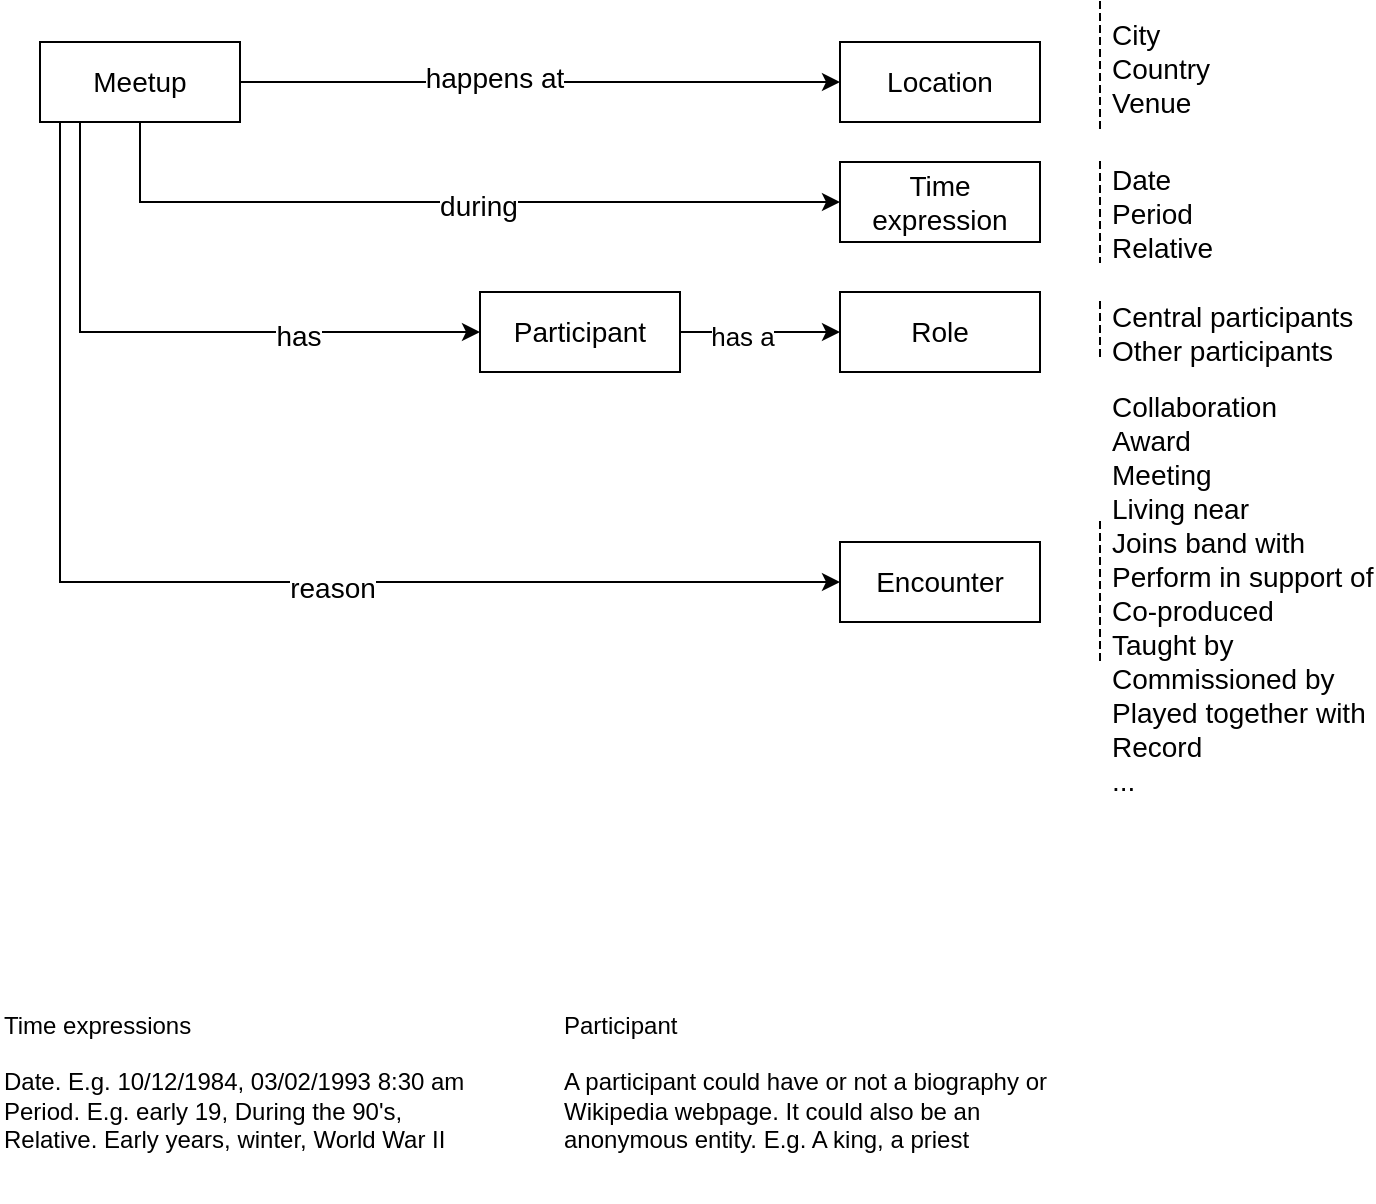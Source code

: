 <mxfile version="17.2.1" type="device" pages="2"><diagram id="F_-oY965RRnJbxjphomk" name="Ideas"><mxGraphModel dx="1106" dy="802" grid="1" gridSize="10" guides="1" tooltips="1" connect="1" arrows="1" fold="1" page="1" pageScale="1" pageWidth="827" pageHeight="1169" math="0" shadow="0"><root><mxCell id="0"/><mxCell id="1" parent="0"/><mxCell id="14_X-4ZIGfDPKK9ZPHR9-1" style="edgeStyle=orthogonalEdgeStyle;curved=1;rounded=0;orthogonalLoop=1;jettySize=auto;html=1;fontSize=14;editable=0;" parent="1" source="14_X-4ZIGfDPKK9ZPHR9-9" target="14_X-4ZIGfDPKK9ZPHR9-10" edge="1"><mxGeometry relative="1" as="geometry"/></mxCell><mxCell id="14_X-4ZIGfDPKK9ZPHR9-2" value="happens at" style="edgeLabel;html=1;align=center;verticalAlign=middle;resizable=0;points=[];fontSize=14;" parent="14_X-4ZIGfDPKK9ZPHR9-1" vertex="1" connectable="0"><mxGeometry x="-0.157" y="2" relative="1" as="geometry"><mxPoint as="offset"/></mxGeometry></mxCell><mxCell id="14_X-4ZIGfDPKK9ZPHR9-3" style="edgeStyle=orthogonalEdgeStyle;rounded=0;orthogonalLoop=1;jettySize=auto;html=1;entryX=0;entryY=0.5;entryDx=0;entryDy=0;fontSize=14;" parent="1" source="14_X-4ZIGfDPKK9ZPHR9-9" target="14_X-4ZIGfDPKK9ZPHR9-11" edge="1"><mxGeometry relative="1" as="geometry"><Array as="points"><mxPoint x="130" y="130"/></Array></mxGeometry></mxCell><mxCell id="14_X-4ZIGfDPKK9ZPHR9-4" value="during" style="edgeLabel;html=1;align=center;verticalAlign=middle;resizable=0;points=[];fontSize=14;" parent="14_X-4ZIGfDPKK9ZPHR9-3" vertex="1" connectable="0"><mxGeometry x="0.07" y="-2" relative="1" as="geometry"><mxPoint as="offset"/></mxGeometry></mxCell><mxCell id="14_X-4ZIGfDPKK9ZPHR9-5" style="edgeStyle=orthogonalEdgeStyle;rounded=0;orthogonalLoop=1;jettySize=auto;html=1;fontSize=14;entryX=0;entryY=0.5;entryDx=0;entryDy=0;exitX=0.25;exitY=1;exitDx=0;exitDy=0;" parent="1" source="14_X-4ZIGfDPKK9ZPHR9-9" target="14_X-4ZIGfDPKK9ZPHR9-12" edge="1"><mxGeometry relative="1" as="geometry"><Array as="points"><mxPoint x="90" y="90"/><mxPoint x="90" y="320"/></Array><mxPoint x="360" y="250" as="targetPoint"/></mxGeometry></mxCell><mxCell id="14_X-4ZIGfDPKK9ZPHR9-6" value="reason" style="edgeLabel;html=1;align=center;verticalAlign=middle;resizable=0;points=[];fontSize=14;" parent="14_X-4ZIGfDPKK9ZPHR9-5" vertex="1" connectable="0"><mxGeometry x="0.2" y="-3" relative="1" as="geometry"><mxPoint as="offset"/></mxGeometry></mxCell><mxCell id="14_X-4ZIGfDPKK9ZPHR9-7" style="edgeStyle=orthogonalEdgeStyle;rounded=0;orthogonalLoop=1;jettySize=auto;html=1;entryX=0;entryY=0.5;entryDx=0;entryDy=0;fontSize=14;exitX=0.25;exitY=1;exitDx=0;exitDy=0;" parent="1" source="14_X-4ZIGfDPKK9ZPHR9-9" target="14_X-4ZIGfDPKK9ZPHR9-33" edge="1"><mxGeometry relative="1" as="geometry"><Array as="points"><mxPoint x="100" y="90"/><mxPoint x="100" y="195"/></Array></mxGeometry></mxCell><mxCell id="14_X-4ZIGfDPKK9ZPHR9-8" value="has" style="edgeLabel;html=1;align=center;verticalAlign=middle;resizable=0;points=[];fontSize=14;" parent="14_X-4ZIGfDPKK9ZPHR9-7" vertex="1" connectable="0"><mxGeometry x="0.414" y="-2" relative="1" as="geometry"><mxPoint as="offset"/></mxGeometry></mxCell><mxCell id="14_X-4ZIGfDPKK9ZPHR9-9" value="Meetup" style="whiteSpace=wrap;html=1;align=center;fontSize=14;" parent="1" vertex="1"><mxGeometry x="80" y="50" width="100" height="40" as="geometry"/></mxCell><mxCell id="14_X-4ZIGfDPKK9ZPHR9-10" value="Location" style="whiteSpace=wrap;html=1;align=center;fontSize=14;" parent="1" vertex="1"><mxGeometry x="480" y="50" width="100" height="40" as="geometry"/></mxCell><mxCell id="14_X-4ZIGfDPKK9ZPHR9-11" value="Time expression" style="whiteSpace=wrap;html=1;align=center;fontSize=14;" parent="1" vertex="1"><mxGeometry x="480" y="110" width="100" height="40" as="geometry"/></mxCell><mxCell id="14_X-4ZIGfDPKK9ZPHR9-12" value="Encounter" style="whiteSpace=wrap;html=1;align=center;fontSize=14;" parent="1" vertex="1"><mxGeometry x="480" y="300" width="100" height="40" as="geometry"/></mxCell><mxCell id="14_X-4ZIGfDPKK9ZPHR9-13" value="Collaboration&#10;​Award​&#10;Meeting&#10;​Living near​&#10;Joins band with​&#10;Perform in support of​&#10;Co-produced​&#10;Taught by​&#10;Commissioned by&#10;​Played together with​&#10;Record&#10;..." style="shape=partialRectangle;fillColor=none;align=left;verticalAlign=middle;strokeColor=none;spacingLeft=34;rotatable=0;points=[[0,0.5],[1,0.5]];portConstraint=eastwest;dropTarget=0;fontSize=14;" parent="1" vertex="1"><mxGeometry x="580" y="290" width="90" height="70" as="geometry"/></mxCell><mxCell id="14_X-4ZIGfDPKK9ZPHR9-14" value="" style="shape=partialRectangle;top=0;left=0;bottom=0;fillColor=none;stokeWidth=1;dashed=1;align=left;verticalAlign=middle;spacingLeft=4;spacingRight=4;overflow=hidden;rotatable=0;points=[];portConstraint=eastwest;part=1;fontSize=14;" parent="14_X-4ZIGfDPKK9ZPHR9-13" vertex="1" connectable="0"><mxGeometry width="30" height="70" as="geometry"/></mxCell><mxCell id="14_X-4ZIGfDPKK9ZPHR9-30" value="" style="rounded=0;orthogonalLoop=1;jettySize=auto;html=1;entryX=0;entryY=0.5;entryDx=0;entryDy=0;" parent="1" source="14_X-4ZIGfDPKK9ZPHR9-33" target="14_X-4ZIGfDPKK9ZPHR9-28" edge="1"><mxGeometry relative="1" as="geometry"><mxPoint x="448" y="205" as="sourcePoint"/></mxGeometry></mxCell><mxCell id="14_X-4ZIGfDPKK9ZPHR9-31" value="has a" style="edgeLabel;html=1;align=center;verticalAlign=middle;resizable=0;points=[];fontSize=13;" parent="14_X-4ZIGfDPKK9ZPHR9-30" vertex="1" connectable="0"><mxGeometry x="-0.224" y="-2" relative="1" as="geometry"><mxPoint as="offset"/></mxGeometry></mxCell><mxCell id="14_X-4ZIGfDPKK9ZPHR9-18" value="Central participants&#10;Other participants" style="shape=partialRectangle;fillColor=none;align=left;verticalAlign=middle;strokeColor=none;spacingLeft=34;rotatable=0;points=[[0,0.5],[1,0.5]];portConstraint=eastwest;dropTarget=0;fontSize=14;" parent="1" vertex="1"><mxGeometry x="580" y="180" width="90" height="30" as="geometry"/></mxCell><mxCell id="14_X-4ZIGfDPKK9ZPHR9-19" value="" style="shape=partialRectangle;top=0;left=0;bottom=0;fillColor=none;stokeWidth=1;dashed=1;align=left;verticalAlign=middle;spacingLeft=4;spacingRight=4;overflow=hidden;rotatable=0;points=[];portConstraint=eastwest;part=1;fontSize=14;" parent="14_X-4ZIGfDPKK9ZPHR9-18" vertex="1" connectable="0"><mxGeometry width="30" height="30" as="geometry"/></mxCell><mxCell id="14_X-4ZIGfDPKK9ZPHR9-21" value="City&#10;Country&#10;Venue" style="shape=partialRectangle;fillColor=none;align=left;verticalAlign=middle;strokeColor=none;spacingLeft=34;rotatable=0;points=[[0,0.5],[1,0.5]];portConstraint=eastwest;dropTarget=0;fontSize=14;" parent="1" vertex="1"><mxGeometry x="580" y="30" width="90" height="65" as="geometry"/></mxCell><mxCell id="14_X-4ZIGfDPKK9ZPHR9-22" value="" style="shape=partialRectangle;top=0;left=0;bottom=0;fillColor=none;stokeWidth=1;dashed=1;align=left;verticalAlign=middle;spacingLeft=4;spacingRight=4;overflow=hidden;rotatable=0;points=[];portConstraint=eastwest;part=1;fontSize=14;" parent="14_X-4ZIGfDPKK9ZPHR9-21" vertex="1" connectable="0"><mxGeometry width="30" height="65" as="geometry"/></mxCell><mxCell id="14_X-4ZIGfDPKK9ZPHR9-23" value="Date&#10;Period&#10;Relative" style="shape=partialRectangle;fillColor=none;align=left;verticalAlign=middle;strokeColor=none;spacingLeft=34;rotatable=0;points=[[0,0.5],[1,0.5]];portConstraint=eastwest;dropTarget=0;fontSize=14;" parent="1" vertex="1"><mxGeometry x="580" y="110" width="90" height="50" as="geometry"/></mxCell><mxCell id="14_X-4ZIGfDPKK9ZPHR9-24" value="" style="shape=partialRectangle;top=0;left=0;bottom=0;fillColor=none;stokeWidth=1;dashed=1;align=left;verticalAlign=middle;spacingLeft=4;spacingRight=4;overflow=hidden;rotatable=0;points=[];portConstraint=eastwest;part=1;fontSize=14;" parent="14_X-4ZIGfDPKK9ZPHR9-23" vertex="1" connectable="0"><mxGeometry width="30" height="50" as="geometry"/></mxCell><mxCell id="14_X-4ZIGfDPKK9ZPHR9-27" value="Time expressions&lt;br&gt;&lt;br&gt;Date. E.g. 10/12/1984, 03/02/1993 8:30 am&lt;br&gt;Period. E.g. early 19, During the 90's,&amp;nbsp;&lt;br&gt;Relative. Early years, winter, World War II" style="text;html=1;strokeColor=none;fillColor=none;align=left;verticalAlign=middle;whiteSpace=wrap;rounded=0;" parent="1" vertex="1"><mxGeometry x="60" y="510" width="270" height="120" as="geometry"/></mxCell><mxCell id="14_X-4ZIGfDPKK9ZPHR9-28" value="Role" style="whiteSpace=wrap;html=1;align=center;fontSize=14;" parent="1" vertex="1"><mxGeometry x="480" y="175" width="100" height="40" as="geometry"/></mxCell><mxCell id="14_X-4ZIGfDPKK9ZPHR9-33" value="Participant" style="whiteSpace=wrap;html=1;align=center;fontSize=14;" parent="1" vertex="1"><mxGeometry x="300" y="175" width="100" height="40" as="geometry"/></mxCell><mxCell id="14_X-4ZIGfDPKK9ZPHR9-36" value="Participant&lt;br&gt;&lt;br&gt;A participant could have or not a biography or Wikipedia webpage. It could also be an anonymous entity. E.g. A king, a priest" style="text;html=1;strokeColor=none;fillColor=none;align=left;verticalAlign=middle;whiteSpace=wrap;rounded=0;" parent="1" vertex="1"><mxGeometry x="340" y="510" width="270" height="120" as="geometry"/></mxCell><mxCell id="kycPcrJ2BV1SmN9hWu81-2" style="edgeStyle=orthogonalEdgeStyle;rounded=0;orthogonalLoop=1;jettySize=auto;html=1;exitX=1;exitY=0.5;exitDx=0;exitDy=0;" edge="1" parent="1" source="14_X-4ZIGfDPKK9ZPHR9-18" target="14_X-4ZIGfDPKK9ZPHR9-18"><mxGeometry relative="1" as="geometry"/></mxCell></root></mxGraphModel></diagram><diagram id="tJ_4rIWOIHpGewrIrGrf" name="OntRepresentation"><mxGraphModel dx="788" dy="1684" grid="1" gridSize="10" guides="1" tooltips="1" connect="1" arrows="1" fold="1" page="1" pageScale="1" pageWidth="827" pageHeight="1169" math="0" shadow="0"><root><mxCell id="d9b2YVwFcMNC7SJXTobk-0"/><mxCell id="d9b2YVwFcMNC7SJXTobk-1" parent="d9b2YVwFcMNC7SJXTobk-0"/><mxCell id="d9b2YVwFcMNC7SJXTobk-3" value="Class" style="rounded=1;whiteSpace=wrap;html=1;fillColor=#fff2cc;strokeColor=#d6b656;" vertex="1" parent="d9b2YVwFcMNC7SJXTobk-1"><mxGeometry x="440" y="-1080" width="70" height="20" as="geometry"/></mxCell><mxCell id="d9b2YVwFcMNC7SJXTobk-4" value="Datatype" style="rounded=0;whiteSpace=wrap;html=1;fillColor=#d5e8d4;strokeColor=#82b366;" vertex="1" parent="d9b2YVwFcMNC7SJXTobk-1"><mxGeometry x="440" y="-1050" width="70" height="20" as="geometry"/></mxCell><mxCell id="d9b2YVwFcMNC7SJXTobk-5" value="instance" style="ellipse;whiteSpace=wrap;html=1;fillColor=#e1d5e7;strokeColor=#9673a6;" vertex="1" parent="d9b2YVwFcMNC7SJXTobk-1"><mxGeometry x="440" y="-1020" width="70" height="20" as="geometry"/></mxCell><mxCell id="d9b2YVwFcMNC7SJXTobk-6" value="Purpose" style="rounded=1;whiteSpace=wrap;html=1;fillColor=#fff2cc;strokeColor=#d6b656;" vertex="1" parent="d9b2YVwFcMNC7SJXTobk-1"><mxGeometry x="660" y="-740" width="90" height="40" as="geometry"/></mxCell><mxCell id="d9b2YVwFcMNC7SJXTobk-7" value="Location" style="rounded=1;whiteSpace=wrap;html=1;fillColor=#fff2cc;strokeColor=#d6b656;" vertex="1" parent="d9b2YVwFcMNC7SJXTobk-1"><mxGeometry x="690" y="-980" width="90" height="40" as="geometry"/></mxCell><mxCell id="d9b2YVwFcMNC7SJXTobk-8" value="Participant" style="rounded=1;whiteSpace=wrap;html=1;fillColor=#fff2cc;strokeColor=#d6b656;" vertex="1" parent="d9b2YVwFcMNC7SJXTobk-1"><mxGeometry x="690" y="-840" width="90" height="40" as="geometry"/></mxCell><mxCell id="d9b2YVwFcMNC7SJXTobk-11" value="" style="endArrow=classic;html=1;rounded=0;entryX=0.5;entryY=1;entryDx=0;entryDy=0;exitX=0.25;exitY=0;exitDx=0;exitDy=0;" edge="1" parent="d9b2YVwFcMNC7SJXTobk-1" source="d9b2YVwFcMNC7SJXTobk-6" target="d9b2YVwFcMNC7SJXTobk-47"><mxGeometry width="50" height="50" relative="1" as="geometry"><mxPoint x="610" y="-670" as="sourcePoint"/><mxPoint x="565" y="-840" as="targetPoint"/></mxGeometry></mxCell><mxCell id="d9b2YVwFcMNC7SJXTobk-12" value="hasPurpose" style="edgeLabel;html=1;align=center;verticalAlign=middle;resizable=0;points=[];" vertex="1" connectable="0" parent="d9b2YVwFcMNC7SJXTobk-11"><mxGeometry x="-0.344" y="1" relative="1" as="geometry"><mxPoint x="13" y="8" as="offset"/></mxGeometry></mxCell><mxCell id="d9b2YVwFcMNC7SJXTobk-13" value="" style="endArrow=classic;html=1;rounded=0;exitX=0;exitY=0.75;exitDx=0;exitDy=0;" edge="1" parent="d9b2YVwFcMNC7SJXTobk-1" source="d9b2YVwFcMNC7SJXTobk-7"><mxGeometry width="50" height="50" relative="1" as="geometry"><mxPoint x="490" y="-720" as="sourcePoint"/><mxPoint x="600" y="-880" as="targetPoint"/></mxGeometry></mxCell><mxCell id="d9b2YVwFcMNC7SJXTobk-14" value="hasLocation" style="edgeLabel;html=1;align=center;verticalAlign=middle;resizable=0;points=[];" vertex="1" connectable="0" parent="d9b2YVwFcMNC7SJXTobk-13"><mxGeometry x="-0.344" y="1" relative="1" as="geometry"><mxPoint as="offset"/></mxGeometry></mxCell><mxCell id="d9b2YVwFcMNC7SJXTobk-15" value="" style="endArrow=classic;html=1;rounded=0;exitX=0;exitY=0.25;exitDx=0;exitDy=0;entryX=1;entryY=0.75;entryDx=0;entryDy=0;" edge="1" parent="d9b2YVwFcMNC7SJXTobk-1" source="d9b2YVwFcMNC7SJXTobk-8" target="d9b2YVwFcMNC7SJXTobk-47"><mxGeometry width="50" height="50" relative="1" as="geometry"><mxPoint x="757.44" y="-750" as="sourcePoint"/><mxPoint x="587.5" y="-840" as="targetPoint"/></mxGeometry></mxCell><mxCell id="d9b2YVwFcMNC7SJXTobk-16" value="hasParticipant" style="edgeLabel;html=1;align=center;verticalAlign=middle;resizable=0;points=[];" vertex="1" connectable="0" parent="d9b2YVwFcMNC7SJXTobk-15"><mxGeometry x="-0.344" y="1" relative="1" as="geometry"><mxPoint as="offset"/></mxGeometry></mxCell><mxCell id="d9b2YVwFcMNC7SJXTobk-43" style="edgeStyle=none;rounded=0;orthogonalLoop=1;jettySize=auto;html=1;entryX=0.5;entryY=0;entryDx=0;entryDy=0;fontSize=13;" edge="1" parent="d9b2YVwFcMNC7SJXTobk-1" source="d9b2YVwFcMNC7SJXTobk-6" target="d9b2YVwFcMNC7SJXTobk-6"><mxGeometry relative="1" as="geometry"/></mxCell><mxCell id="d9b2YVwFcMNC7SJXTobk-44" value="Time expression" style="rounded=1;whiteSpace=wrap;html=1;fillColor=#fff2cc;strokeColor=#d6b656;" vertex="1" parent="d9b2YVwFcMNC7SJXTobk-1"><mxGeometry x="450" y="-624" width="90" height="40" as="geometry"/></mxCell><mxCell id="d9b2YVwFcMNC7SJXTobk-45" value="" style="endArrow=classic;html=1;rounded=0;fontSize=13;entryX=0.25;entryY=1;entryDx=0;entryDy=0;" edge="1" parent="d9b2YVwFcMNC7SJXTobk-1" source="d9b2YVwFcMNC7SJXTobk-44" target="d9b2YVwFcMNC7SJXTobk-47"><mxGeometry width="50" height="50" relative="1" as="geometry"><mxPoint x="530" y="-700" as="sourcePoint"/><mxPoint x="542.5" y="-840" as="targetPoint"/></mxGeometry></mxCell><mxCell id="d9b2YVwFcMNC7SJXTobk-46" value="happens at" style="edgeLabel;html=1;align=center;verticalAlign=middle;resizable=0;points=[];fontSize=11;" vertex="1" connectable="0" parent="d9b2YVwFcMNC7SJXTobk-45"><mxGeometry x="0.159" y="-2" relative="1" as="geometry"><mxPoint as="offset"/></mxGeometry></mxCell><mxCell id="d9b2YVwFcMNC7SJXTobk-47" value="Meetup" style="rounded=1;whiteSpace=wrap;html=1;fillColor=#fff2cc;strokeColor=#d6b656;" vertex="1" parent="d9b2YVwFcMNC7SJXTobk-1"><mxGeometry x="510" y="-890" width="90" height="40" as="geometry"/></mxCell><mxCell id="d9b2YVwFcMNC7SJXTobk-48" value="Country" style="rounded=1;whiteSpace=wrap;html=1;fillColor=#fff2cc;strokeColor=#d6b656;" vertex="1" parent="d9b2YVwFcMNC7SJXTobk-1"><mxGeometry x="910" y="-1020" width="70" height="30" as="geometry"/></mxCell><mxCell id="d9b2YVwFcMNC7SJXTobk-49" value="City" style="rounded=1;whiteSpace=wrap;html=1;fillColor=#fff2cc;strokeColor=#d6b656;" vertex="1" parent="d9b2YVwFcMNC7SJXTobk-1"><mxGeometry x="910" y="-980" width="70" height="30" as="geometry"/></mxCell><mxCell id="d9b2YVwFcMNC7SJXTobk-50" value="Venue" style="rounded=1;whiteSpace=wrap;html=1;fillColor=#fff2cc;strokeColor=#d6b656;" vertex="1" parent="d9b2YVwFcMNC7SJXTobk-1"><mxGeometry x="910" y="-940" width="70" height="30" as="geometry"/></mxCell><mxCell id="d9b2YVwFcMNC7SJXTobk-51" value="" style="endArrow=classic;html=1;rounded=0;exitX=0;exitY=0.25;exitDx=0;exitDy=0;entryX=1;entryY=0.25;entryDx=0;entryDy=0;" edge="1" parent="d9b2YVwFcMNC7SJXTobk-1" source="d9b2YVwFcMNC7SJXTobk-48" target="d9b2YVwFcMNC7SJXTobk-7"><mxGeometry width="50" height="50" relative="1" as="geometry"><mxPoint x="905" y="-860" as="sourcePoint"/><mxPoint x="780" y="-960" as="targetPoint"/></mxGeometry></mxCell><mxCell id="d9b2YVwFcMNC7SJXTobk-52" value="rdfs:subClassOf" style="edgeLabel;html=1;align=center;verticalAlign=middle;resizable=0;points=[];" vertex="1" connectable="0" parent="d9b2YVwFcMNC7SJXTobk-51"><mxGeometry x="-0.344" y="1" relative="1" as="geometry"><mxPoint x="-7" y="-3" as="offset"/></mxGeometry></mxCell><mxCell id="d9b2YVwFcMNC7SJXTobk-54" value="" style="endArrow=classic;html=1;rounded=0;exitX=0;exitY=0.25;exitDx=0;exitDy=0;entryX=1;entryY=0.5;entryDx=0;entryDy=0;" edge="1" parent="d9b2YVwFcMNC7SJXTobk-1" source="d9b2YVwFcMNC7SJXTobk-49" target="d9b2YVwFcMNC7SJXTobk-7"><mxGeometry width="50" height="50" relative="1" as="geometry"><mxPoint x="920" y="-930" as="sourcePoint"/><mxPoint x="790" y="-947.5" as="targetPoint"/></mxGeometry></mxCell><mxCell id="d9b2YVwFcMNC7SJXTobk-55" value="rdfs:subClassOf" style="edgeLabel;html=1;align=center;verticalAlign=middle;resizable=0;points=[];" vertex="1" connectable="0" parent="d9b2YVwFcMNC7SJXTobk-54"><mxGeometry x="-0.344" y="1" relative="1" as="geometry"><mxPoint x="-7" y="-3" as="offset"/></mxGeometry></mxCell><mxCell id="d9b2YVwFcMNC7SJXTobk-56" value="" style="endArrow=classic;html=1;rounded=0;exitX=0;exitY=0.25;exitDx=0;exitDy=0;entryX=1;entryY=0.75;entryDx=0;entryDy=0;" edge="1" parent="d9b2YVwFcMNC7SJXTobk-1" source="d9b2YVwFcMNC7SJXTobk-50" target="d9b2YVwFcMNC7SJXTobk-7"><mxGeometry width="50" height="50" relative="1" as="geometry"><mxPoint x="900" y="-880" as="sourcePoint"/><mxPoint x="770" y="-897.5" as="targetPoint"/></mxGeometry></mxCell><mxCell id="d9b2YVwFcMNC7SJXTobk-57" value="rdfs:subClassOf" style="edgeLabel;html=1;align=center;verticalAlign=middle;resizable=0;points=[];" vertex="1" connectable="0" parent="d9b2YVwFcMNC7SJXTobk-56"><mxGeometry x="-0.344" y="1" relative="1" as="geometry"><mxPoint x="-7" y="-3" as="offset"/></mxGeometry></mxCell><mxCell id="d9b2YVwFcMNC7SJXTobk-59" value="" style="edgeStyle=none;rounded=0;orthogonalLoop=1;jettySize=auto;html=1;fontSize=13;" edge="1" parent="d9b2YVwFcMNC7SJXTobk-1" source="d9b2YVwFcMNC7SJXTobk-58" target="d9b2YVwFcMNC7SJXTobk-8"><mxGeometry relative="1" as="geometry"/></mxCell><mxCell id="d9b2YVwFcMNC7SJXTobk-60" value="hasRole" style="edgeLabel;html=1;align=center;verticalAlign=middle;resizable=0;points=[];fontSize=11;" vertex="1" connectable="0" parent="d9b2YVwFcMNC7SJXTobk-59"><mxGeometry x="-0.018" relative="1" as="geometry"><mxPoint as="offset"/></mxGeometry></mxCell><mxCell id="d9b2YVwFcMNC7SJXTobk-58" value="Role" style="rounded=1;whiteSpace=wrap;html=1;fillColor=#fff2cc;strokeColor=#d6b656;" vertex="1" parent="d9b2YVwFcMNC7SJXTobk-1"><mxGeometry x="890" y="-840" width="70" height="40" as="geometry"/></mxCell><mxCell id="d9b2YVwFcMNC7SJXTobk-61" value="Collaboration" style="rounded=1;whiteSpace=wrap;html=1;fillColor=#fff2cc;strokeColor=#d6b656;" vertex="1" parent="d9b2YVwFcMNC7SJXTobk-1"><mxGeometry x="880" y="-780" width="80" height="30" as="geometry"/></mxCell><mxCell id="d9b2YVwFcMNC7SJXTobk-62" value="Performance" style="rounded=1;whiteSpace=wrap;html=1;fillColor=#fff2cc;strokeColor=#d6b656;" vertex="1" parent="d9b2YVwFcMNC7SJXTobk-1"><mxGeometry x="880" y="-740" width="80" height="30" as="geometry"/></mxCell><mxCell id="d9b2YVwFcMNC7SJXTobk-63" value="Award" style="rounded=1;whiteSpace=wrap;html=1;fillColor=#fff2cc;strokeColor=#d6b656;" vertex="1" parent="d9b2YVwFcMNC7SJXTobk-1"><mxGeometry x="880" y="-700" width="80" height="30" as="geometry"/></mxCell><mxCell id="d9b2YVwFcMNC7SJXTobk-64" value="" style="endArrow=classic;html=1;rounded=0;exitX=0;exitY=0.25;exitDx=0;exitDy=0;entryX=1;entryY=0.25;entryDx=0;entryDy=0;" edge="1" parent="d9b2YVwFcMNC7SJXTobk-1" source="d9b2YVwFcMNC7SJXTobk-61" target="d9b2YVwFcMNC7SJXTobk-6"><mxGeometry width="50" height="50" relative="1" as="geometry"><mxPoint x="875" y="-620" as="sourcePoint"/><mxPoint x="760" y="-730" as="targetPoint"/></mxGeometry></mxCell><mxCell id="d9b2YVwFcMNC7SJXTobk-65" value="rdfs:subClassOf" style="edgeLabel;html=1;align=center;verticalAlign=middle;resizable=0;points=[];" vertex="1" connectable="0" parent="d9b2YVwFcMNC7SJXTobk-64"><mxGeometry x="-0.344" y="1" relative="1" as="geometry"><mxPoint x="-7" y="-3" as="offset"/></mxGeometry></mxCell><mxCell id="d9b2YVwFcMNC7SJXTobk-66" value="" style="endArrow=classic;html=1;rounded=0;exitX=0;exitY=0.25;exitDx=0;exitDy=0;entryX=1;entryY=0.5;entryDx=0;entryDy=0;" edge="1" parent="d9b2YVwFcMNC7SJXTobk-1" source="d9b2YVwFcMNC7SJXTobk-62" target="d9b2YVwFcMNC7SJXTobk-6"><mxGeometry width="50" height="50" relative="1" as="geometry"><mxPoint x="890" y="-690" as="sourcePoint"/><mxPoint x="750" y="-720" as="targetPoint"/></mxGeometry></mxCell><mxCell id="d9b2YVwFcMNC7SJXTobk-67" value="rdfs:subClassOf" style="edgeLabel;html=1;align=center;verticalAlign=middle;resizable=0;points=[];" vertex="1" connectable="0" parent="d9b2YVwFcMNC7SJXTobk-66"><mxGeometry x="-0.344" y="1" relative="1" as="geometry"><mxPoint x="-7" y="-3" as="offset"/></mxGeometry></mxCell><mxCell id="d9b2YVwFcMNC7SJXTobk-68" value="" style="endArrow=classic;html=1;rounded=0;exitX=0;exitY=0.25;exitDx=0;exitDy=0;" edge="1" parent="d9b2YVwFcMNC7SJXTobk-1" source="d9b2YVwFcMNC7SJXTobk-63" target="d9b2YVwFcMNC7SJXTobk-6"><mxGeometry width="50" height="50" relative="1" as="geometry"><mxPoint x="870" y="-640" as="sourcePoint"/><mxPoint x="750" y="-710" as="targetPoint"/></mxGeometry></mxCell><mxCell id="d9b2YVwFcMNC7SJXTobk-69" value="rdfs:subClassOf" style="edgeLabel;html=1;align=center;verticalAlign=middle;resizable=0;points=[];" vertex="1" connectable="0" parent="d9b2YVwFcMNC7SJXTobk-68"><mxGeometry x="-0.344" y="1" relative="1" as="geometry"><mxPoint x="-7" y="-3" as="offset"/></mxGeometry></mxCell><mxCell id="d9b2YVwFcMNC7SJXTobk-70" value="Business" style="rounded=1;whiteSpace=wrap;html=1;fillColor=#fff2cc;strokeColor=#d6b656;" vertex="1" parent="d9b2YVwFcMNC7SJXTobk-1"><mxGeometry x="880" y="-660" width="80" height="30" as="geometry"/></mxCell><mxCell id="d9b2YVwFcMNC7SJXTobk-71" value="" style="endArrow=classic;html=1;rounded=0;exitX=0;exitY=0.25;exitDx=0;exitDy=0;entryX=1;entryY=1;entryDx=0;entryDy=0;" edge="1" parent="d9b2YVwFcMNC7SJXTobk-1" source="d9b2YVwFcMNC7SJXTobk-70" target="d9b2YVwFcMNC7SJXTobk-6"><mxGeometry width="50" height="50" relative="1" as="geometry"><mxPoint x="880" y="-674.79" as="sourcePoint"/><mxPoint x="750" y="-695.219" as="targetPoint"/></mxGeometry></mxCell><mxCell id="d9b2YVwFcMNC7SJXTobk-72" value="rdfs:subClassOf" style="edgeLabel;html=1;align=center;verticalAlign=middle;resizable=0;points=[];" vertex="1" connectable="0" parent="d9b2YVwFcMNC7SJXTobk-71"><mxGeometry x="-0.344" y="1" relative="1" as="geometry"><mxPoint x="-7" y="-3" as="offset"/></mxGeometry></mxCell><mxCell id="d9b2YVwFcMNC7SJXTobk-73" value="Date" style="rounded=1;whiteSpace=wrap;html=1;fillColor=#fff2cc;strokeColor=#d6b656;" vertex="1" parent="d9b2YVwFcMNC7SJXTobk-1"><mxGeometry x="670" y="-639" width="70" height="30" as="geometry"/></mxCell><mxCell id="d9b2YVwFcMNC7SJXTobk-74" value="Period" style="rounded=1;whiteSpace=wrap;html=1;fillColor=#fff2cc;strokeColor=#d6b656;" vertex="1" parent="d9b2YVwFcMNC7SJXTobk-1"><mxGeometry x="670" y="-599" width="70" height="30" as="geometry"/></mxCell><mxCell id="d9b2YVwFcMNC7SJXTobk-75" value="Relative" style="rounded=1;whiteSpace=wrap;html=1;fillColor=#fff2cc;strokeColor=#d6b656;" vertex="1" parent="d9b2YVwFcMNC7SJXTobk-1"><mxGeometry x="670" y="-550" width="70" height="30" as="geometry"/></mxCell><mxCell id="d9b2YVwFcMNC7SJXTobk-76" value="" style="endArrow=classic;html=1;rounded=0;exitX=0;exitY=0.25;exitDx=0;exitDy=0;entryX=1;entryY=0.25;entryDx=0;entryDy=0;" edge="1" parent="d9b2YVwFcMNC7SJXTobk-1" source="d9b2YVwFcMNC7SJXTobk-73" target="d9b2YVwFcMNC7SJXTobk-44"><mxGeometry width="50" height="50" relative="1" as="geometry"><mxPoint x="665" y="-479" as="sourcePoint"/><mxPoint x="540" y="-589" as="targetPoint"/></mxGeometry></mxCell><mxCell id="d9b2YVwFcMNC7SJXTobk-77" value="rdfs:subClassOf" style="edgeLabel;html=1;align=center;verticalAlign=middle;resizable=0;points=[];" vertex="1" connectable="0" parent="d9b2YVwFcMNC7SJXTobk-76"><mxGeometry x="-0.344" y="1" relative="1" as="geometry"><mxPoint x="-7" y="-3" as="offset"/></mxGeometry></mxCell><mxCell id="d9b2YVwFcMNC7SJXTobk-78" value="" style="endArrow=classic;html=1;rounded=0;exitX=0;exitY=0.25;exitDx=0;exitDy=0;entryX=1;entryY=0.5;entryDx=0;entryDy=0;" edge="1" parent="d9b2YVwFcMNC7SJXTobk-1" source="d9b2YVwFcMNC7SJXTobk-74" target="d9b2YVwFcMNC7SJXTobk-44"><mxGeometry width="50" height="50" relative="1" as="geometry"><mxPoint x="680" y="-549" as="sourcePoint"/><mxPoint x="540" y="-579" as="targetPoint"/></mxGeometry></mxCell><mxCell id="d9b2YVwFcMNC7SJXTobk-79" value="rdfs:subClassOf" style="edgeLabel;html=1;align=center;verticalAlign=middle;resizable=0;points=[];" vertex="1" connectable="0" parent="d9b2YVwFcMNC7SJXTobk-78"><mxGeometry x="-0.344" y="1" relative="1" as="geometry"><mxPoint x="-7" y="-3" as="offset"/></mxGeometry></mxCell><mxCell id="d9b2YVwFcMNC7SJXTobk-80" value="" style="endArrow=classic;html=1;rounded=0;exitX=0;exitY=0.25;exitDx=0;exitDy=0;entryX=1;entryY=0.75;entryDx=0;entryDy=0;" edge="1" parent="d9b2YVwFcMNC7SJXTobk-1" source="d9b2YVwFcMNC7SJXTobk-75" target="d9b2YVwFcMNC7SJXTobk-44"><mxGeometry width="50" height="50" relative="1" as="geometry"><mxPoint x="660" y="-499" as="sourcePoint"/><mxPoint x="540" y="-569" as="targetPoint"/></mxGeometry></mxCell><mxCell id="d9b2YVwFcMNC7SJXTobk-81" value="rdfs:subClassOf" style="edgeLabel;html=1;align=center;verticalAlign=middle;resizable=0;points=[];" vertex="1" connectable="0" parent="d9b2YVwFcMNC7SJXTobk-80"><mxGeometry x="-0.344" y="1" relative="1" as="geometry"><mxPoint x="-7" y="-3" as="offset"/></mxGeometry></mxCell></root></mxGraphModel></diagram></mxfile>